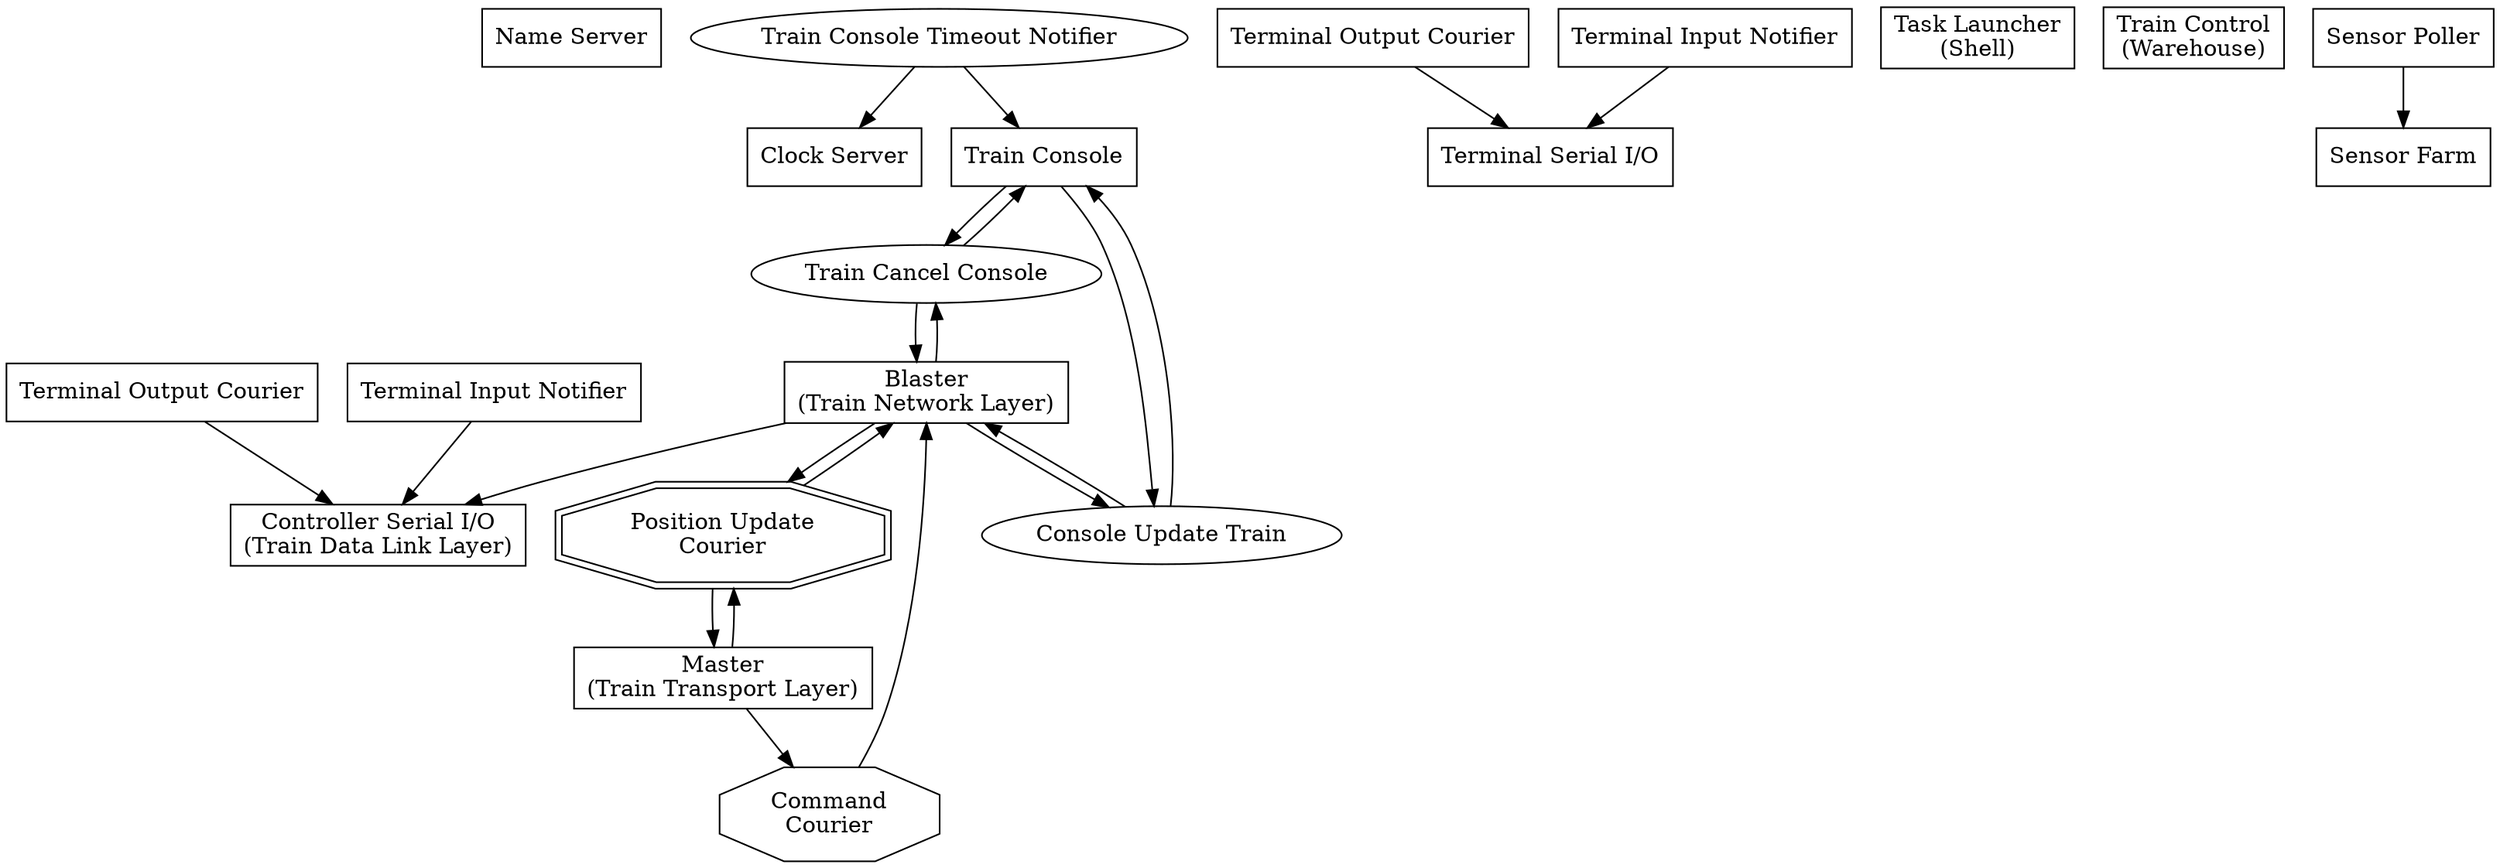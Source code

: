 digraph tasks {
  name_server   [label = "Name Server", shape = record]
  clock_server  [label = "Clock Server", shape = record];

 subgraph {
    term_server      [label = "Terminal Serial I/O", shape = record];
    term_out_carrier [label = "Terminal Output Courier", shape = record];
    term_in_notifier [label = "Terminal Input Notifier", shape = record];
    
    term_out_carrier -> term_server;
    term_in_notifier -> term_server;
  }
  subgraph {
    train_server  [label = "Train Controller Serial I/O", shape = record];
    train_out_carrier [label = "Terminal Output Courier", shape = record];
    train_in_notifier [label = "Terminal Input Notifier", shape = record];

    train_out_carrier -> train_server;
    train_in_notifier -> train_server;
  }

  train_server  [label = "Controller Serial I/O&#10;(Train Data Link Layer)", shape = record];
  blaster -> train_server;

  task_launcher [label = "Task Launcher&#10;(Shell)", shape = record];

  train_control [label = "Train Control&#10;(Warehouse)", shape = record];
  blaster       [label = "Blaster&#10;(Train Network Layer)", shape = record];
  master        [label = "Master&#10;(Train Transport Layer)", shape = record];

  mb_command_courier [label = "Command&#10;Courier", shape = octagon];
  master -> mb_command_courier -> blaster;
  mb_location_courier [label = "Position Update&#10;Courier", shape = doubleoctagon];
  master -> mb_location_courier -> blaster -> mb_location_courier -> master;

  sensor_poll   [label = "Sensor Poller", shape = record];
  sensor_farm   [label = "Sensor Farm", shape = record];

  train_console     [label = "Train Console", shape = record];
  bl_console_reject [label = "Train Cancel Console", shape = oval]; 
  tc_blaster_notify [label = "Console Update Train", shape = oval];
  tc_timer_notify  [label = "Train Console Timeout Notifier", shape = oval];
  
  train_console -> tc_blaster_notify -> blaster -> tc_blaster_notify -> train_console; 
  blaster       -> bl_console_reject -> train_console -> bl_console_reject -> blaster;

  tc_timer_notify -> clock_server;
  tc_timer_notify -> train_console;

  sensor_poll -> sensor_farm

}


